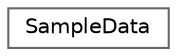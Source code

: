 digraph "Graphical Class Hierarchy"
{
 // LATEX_PDF_SIZE
  bgcolor="transparent";
  edge [fontname=Helvetica,fontsize=10,labelfontname=Helvetica,labelfontsize=10];
  node [fontname=Helvetica,fontsize=10,shape=box,height=0.2,width=0.4];
  rankdir="LR";
  Node0 [label="SampleData",height=0.2,width=0.4,color="grey40", fillcolor="white", style="filled",URL="$struct_sample_data.html",tooltip=" "];
}
